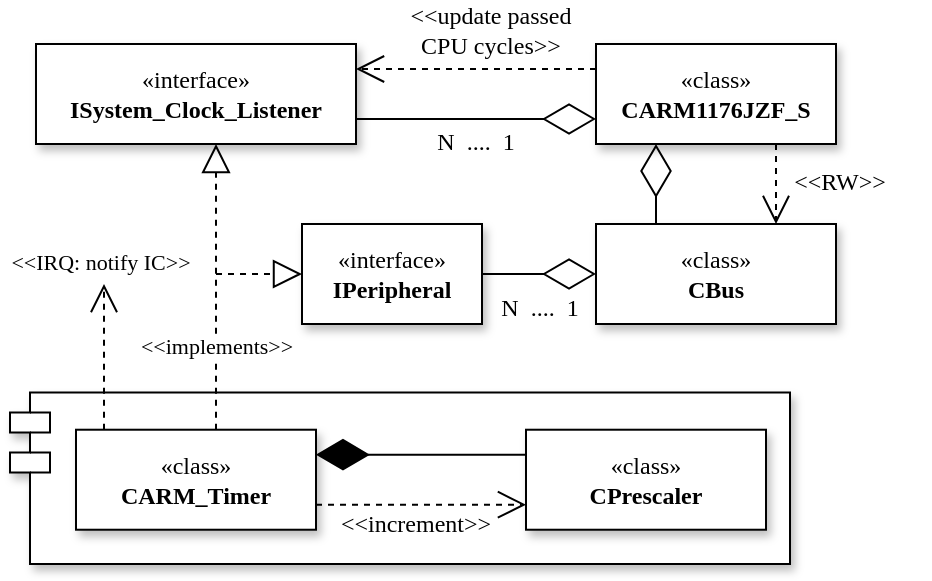 <mxfile version="21.6.8" type="device">
  <diagram name="Page-1" id="p1tYEQZzaMc3efeqqEnJ">
    <mxGraphModel dx="915" dy="669" grid="1" gridSize="10" guides="1" tooltips="1" connect="1" arrows="1" fold="1" page="1" pageScale="1" pageWidth="850" pageHeight="1100" math="0" shadow="0">
      <root>
        <mxCell id="0" />
        <mxCell id="1" parent="0" />
        <mxCell id="1-edinPYxDZSHtAQV8F0-33" value="" style="shape=module;align=left;spacingLeft=20;align=center;verticalAlign=top;whiteSpace=wrap;html=1;shadow=1;fontFamily=Computer Modern;" parent="1" vertex="1">
          <mxGeometry x="107" y="424.24" width="390" height="85.76" as="geometry" />
        </mxCell>
        <mxCell id="1-edinPYxDZSHtAQV8F0-12" value="«interface»&lt;br&gt;&lt;b&gt;ISystem_Clock_Listener&lt;/b&gt;" style="html=1;whiteSpace=wrap;fontFamily=Computer Modern;shadow=1;" parent="1" vertex="1">
          <mxGeometry x="120" y="250" width="160" height="50" as="geometry" />
        </mxCell>
        <mxCell id="1-edinPYxDZSHtAQV8F0-13" value="«class»&lt;br&gt;&lt;b&gt;CARM1176JZF_S&lt;/b&gt;" style="html=1;whiteSpace=wrap;fontFamily=Computer Modern;shadow=1;" parent="1" vertex="1">
          <mxGeometry x="400" y="250" width="120" height="50" as="geometry" />
        </mxCell>
        <mxCell id="1-edinPYxDZSHtAQV8F0-15" value="" style="endArrow=diamondThin;endFill=0;endSize=24;html=1;rounded=0;exitX=1;exitY=0.75;exitDx=0;exitDy=0;entryX=0;entryY=0.75;entryDx=0;entryDy=0;fontFamily=Computer Modern;" parent="1" source="1-edinPYxDZSHtAQV8F0-12" target="1-edinPYxDZSHtAQV8F0-13" edge="1">
          <mxGeometry width="160" relative="1" as="geometry">
            <mxPoint x="120" y="330" as="sourcePoint" />
            <mxPoint x="340" y="290" as="targetPoint" />
          </mxGeometry>
        </mxCell>
        <mxCell id="1-edinPYxDZSHtAQV8F0-18" value="«class»&lt;br&gt;&lt;b&gt;CARM_Timer&lt;/b&gt;" style="html=1;whiteSpace=wrap;fontFamily=Computer Modern;shadow=1;" parent="1" vertex="1">
          <mxGeometry x="140" y="442.86" width="120" height="50" as="geometry" />
        </mxCell>
        <mxCell id="1-edinPYxDZSHtAQV8F0-19" value="" style="endArrow=block;dashed=1;endFill=0;endSize=12;html=1;rounded=0;entryX=0.5;entryY=1;entryDx=0;entryDy=0;fontFamily=Computer Modern;" parent="1" edge="1">
          <mxGeometry width="160" relative="1" as="geometry">
            <mxPoint x="210" y="442.86" as="sourcePoint" />
            <mxPoint x="210" y="300" as="targetPoint" />
          </mxGeometry>
        </mxCell>
        <mxCell id="1-edinPYxDZSHtAQV8F0-24" value="&amp;lt;&amp;lt;implements&amp;gt;&amp;gt;" style="edgeLabel;html=1;align=center;verticalAlign=middle;resizable=0;points=[];fontFamily=Computer Modern;" parent="1-edinPYxDZSHtAQV8F0-19" vertex="1" connectable="0">
          <mxGeometry x="-0.251" y="-2" relative="1" as="geometry">
            <mxPoint x="-2" y="11" as="offset" />
          </mxGeometry>
        </mxCell>
        <mxCell id="1-edinPYxDZSHtAQV8F0-20" value="«class»&lt;br&gt;&lt;b&gt;CPrescaler&lt;/b&gt;" style="html=1;whiteSpace=wrap;fontFamily=Computer Modern;shadow=1;" parent="1" vertex="1">
          <mxGeometry x="365" y="442.86" width="120" height="50" as="geometry" />
        </mxCell>
        <mxCell id="1-edinPYxDZSHtAQV8F0-21" value="" style="endArrow=diamondThin;endFill=1;endSize=24;html=1;rounded=0;entryX=1;entryY=0.25;entryDx=0;entryDy=0;exitX=0;exitY=0.25;exitDx=0;exitDy=0;fontFamily=Computer Modern;" parent="1" source="1-edinPYxDZSHtAQV8F0-20" target="1-edinPYxDZSHtAQV8F0-18" edge="1">
          <mxGeometry width="160" relative="1" as="geometry">
            <mxPoint x="340" y="455.86" as="sourcePoint" />
            <mxPoint x="260" y="455.86" as="targetPoint" />
          </mxGeometry>
        </mxCell>
        <mxCell id="1-edinPYxDZSHtAQV8F0-23" value="" style="endArrow=open;endSize=12;dashed=1;html=1;rounded=0;entryX=1;entryY=0.25;entryDx=0;entryDy=0;exitX=0;exitY=0.25;exitDx=0;exitDy=0;fontFamily=Computer Modern;" parent="1" source="1-edinPYxDZSHtAQV8F0-13" target="1-edinPYxDZSHtAQV8F0-12" edge="1">
          <mxGeometry width="160" relative="1" as="geometry">
            <mxPoint x="270" y="200" as="sourcePoint" />
            <mxPoint x="430" y="200" as="targetPoint" />
          </mxGeometry>
        </mxCell>
        <mxCell id="1-edinPYxDZSHtAQV8F0-25" value="" style="endArrow=open;endSize=12;dashed=1;html=1;rounded=0;entryX=0;entryY=0.75;entryDx=0;entryDy=0;exitX=1;exitY=0.75;exitDx=0;exitDy=0;fontFamily=Computer Modern;" parent="1" source="1-edinPYxDZSHtAQV8F0-18" target="1-edinPYxDZSHtAQV8F0-20" edge="1">
          <mxGeometry width="160" relative="1" as="geometry">
            <mxPoint x="330" y="502.86" as="sourcePoint" />
            <mxPoint x="270" y="502.86" as="targetPoint" />
          </mxGeometry>
        </mxCell>
        <mxCell id="1-edinPYxDZSHtAQV8F0-26" value="N&amp;nbsp; ....&amp;nbsp; 1" style="text;html=1;strokeColor=none;fillColor=none;align=center;verticalAlign=middle;whiteSpace=wrap;rounded=0;fontFamily=Computer Modern;" parent="1" vertex="1">
          <mxGeometry x="310" y="284" width="60" height="30" as="geometry" />
        </mxCell>
        <mxCell id="1-edinPYxDZSHtAQV8F0-27" value="&amp;lt;&amp;lt;update passed &lt;br&gt;CPU cycles&amp;gt;&amp;gt;" style="text;html=1;strokeColor=none;fillColor=none;align=center;verticalAlign=middle;whiteSpace=wrap;rounded=0;fontFamily=Computer Modern;" parent="1" vertex="1">
          <mxGeometry x="280" y="228" width="135" height="30" as="geometry" />
        </mxCell>
        <mxCell id="1-edinPYxDZSHtAQV8F0-28" value="&amp;lt;&amp;lt;increment&amp;gt;&amp;gt;" style="text;html=1;strokeColor=none;fillColor=none;align=center;verticalAlign=middle;whiteSpace=wrap;rounded=0;fontFamily=Computer Modern;" parent="1" vertex="1">
          <mxGeometry x="280" y="474.86" width="60" height="30" as="geometry" />
        </mxCell>
        <mxCell id="1-edinPYxDZSHtAQV8F0-35" value="«class»&lt;br&gt;&lt;b&gt;CBus&lt;/b&gt;" style="html=1;whiteSpace=wrap;fontFamily=Computer Modern;shadow=1;" parent="1" vertex="1">
          <mxGeometry x="400" y="340" width="120" height="50" as="geometry" />
        </mxCell>
        <mxCell id="1-edinPYxDZSHtAQV8F0-36" value="" style="endArrow=diamondThin;endFill=0;endSize=24;html=1;rounded=0;exitX=0.25;exitY=0;exitDx=0;exitDy=0;entryX=0.25;entryY=1;entryDx=0;entryDy=0;fontFamily=Computer Modern;" parent="1" source="1-edinPYxDZSHtAQV8F0-35" target="1-edinPYxDZSHtAQV8F0-13" edge="1">
          <mxGeometry width="160" relative="1" as="geometry">
            <mxPoint x="290" y="298" as="sourcePoint" />
            <mxPoint x="420" y="298" as="targetPoint" />
          </mxGeometry>
        </mxCell>
        <mxCell id="1-edinPYxDZSHtAQV8F0-37" value="«interface»&lt;br&gt;&lt;b&gt;IPeripheral&lt;/b&gt;" style="html=1;whiteSpace=wrap;fontFamily=Computer Modern;shadow=1;" parent="1" vertex="1">
          <mxGeometry x="253" y="340" width="90" height="50" as="geometry" />
        </mxCell>
        <mxCell id="1-edinPYxDZSHtAQV8F0-38" value="" style="endArrow=diamondThin;endFill=0;endSize=24;html=1;rounded=0;exitX=1;exitY=0.5;exitDx=0;exitDy=0;fontFamily=Computer Modern;" parent="1" source="1-edinPYxDZSHtAQV8F0-37" target="1-edinPYxDZSHtAQV8F0-35" edge="1">
          <mxGeometry width="160" relative="1" as="geometry">
            <mxPoint x="480" y="350" as="sourcePoint" />
            <mxPoint x="480" y="300" as="targetPoint" />
          </mxGeometry>
        </mxCell>
        <mxCell id="1-edinPYxDZSHtAQV8F0-39" value="N&amp;nbsp; ....&amp;nbsp; 1" style="text;html=1;strokeColor=none;fillColor=none;align=center;verticalAlign=middle;whiteSpace=wrap;rounded=0;fontFamily=Computer Modern;" parent="1" vertex="1">
          <mxGeometry x="342" y="367" width="60" height="30" as="geometry" />
        </mxCell>
        <mxCell id="1-edinPYxDZSHtAQV8F0-40" value="" style="endArrow=block;dashed=1;endFill=0;endSize=12;html=1;rounded=0;entryX=0;entryY=0.5;entryDx=0;entryDy=0;fontFamily=Computer Modern;" parent="1" target="1-edinPYxDZSHtAQV8F0-37" edge="1">
          <mxGeometry width="160" relative="1" as="geometry">
            <mxPoint x="210" y="365" as="sourcePoint" />
            <mxPoint x="210" y="300" as="targetPoint" />
          </mxGeometry>
        </mxCell>
        <mxCell id="1-edinPYxDZSHtAQV8F0-43" value="" style="endArrow=open;endSize=12;dashed=1;html=1;rounded=0;entryX=0.75;entryY=0;entryDx=0;entryDy=0;exitX=0.75;exitY=1;exitDx=0;exitDy=0;fontFamily=Computer Modern;" parent="1" source="1-edinPYxDZSHtAQV8F0-13" target="1-edinPYxDZSHtAQV8F0-35" edge="1">
          <mxGeometry width="160" relative="1" as="geometry">
            <mxPoint x="420" y="273" as="sourcePoint" />
            <mxPoint x="290" y="273" as="targetPoint" />
          </mxGeometry>
        </mxCell>
        <mxCell id="1-edinPYxDZSHtAQV8F0-44" value="&amp;lt;&amp;lt;RW&amp;gt;&amp;gt;" style="text;html=1;strokeColor=none;fillColor=none;align=center;verticalAlign=middle;whiteSpace=wrap;rounded=0;fontFamily=Computer Modern;" parent="1" vertex="1">
          <mxGeometry x="477" y="304" width="90" height="30" as="geometry" />
        </mxCell>
        <mxCell id="1-edinPYxDZSHtAQV8F0-45" value="" style="endArrow=open;endSize=12;dashed=1;html=1;rounded=0;exitX=0;exitY=0;exitDx=0;exitDy=0;fontFamily=Computer Modern;" parent="1" edge="1">
          <mxGeometry width="160" relative="1" as="geometry">
            <mxPoint x="154" y="442.86" as="sourcePoint" />
            <mxPoint x="154" y="370" as="targetPoint" />
          </mxGeometry>
        </mxCell>
        <mxCell id="1-edinPYxDZSHtAQV8F0-46" value="&amp;lt;&amp;lt;IRQ: notify IC&amp;gt;&amp;gt;" style="edgeLabel;html=1;align=center;verticalAlign=middle;resizable=0;points=[];fontFamily=Computer Modern;" parent="1" vertex="1" connectable="0">
          <mxGeometry x="208" y="397.997" as="geometry">
            <mxPoint x="-56" y="-39" as="offset" />
          </mxGeometry>
        </mxCell>
      </root>
    </mxGraphModel>
  </diagram>
</mxfile>
